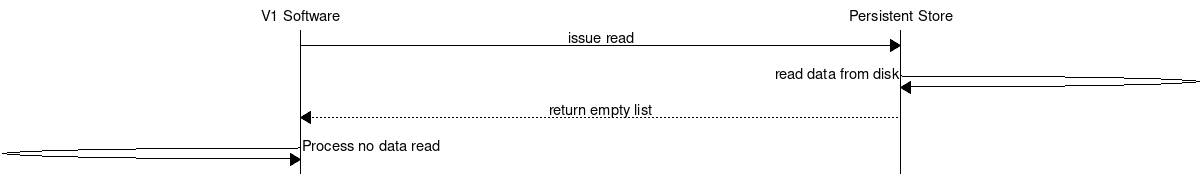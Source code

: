 // diagram for upgrade_downgrade_specs.md
//
// Upgrade/Downgrade Scenario 4 diagram
//
// This diagram is generated by mscgen
// which can be installed on ubuntu by
// sudo apt-get install mscgen
//
// Generate this diagram on the command line with:
// > mscgen -T png -i upgrade_downgrade_scenario_7.msc -F ./fonts/DejaVuSansMono.ttf
//
msc {

	// Image defaults
	width="1200", wordwraparcs="1";

	// declare objects
	// This is a cluster with 3 nodes for exposition purposes
	"V1 Software", "Persistent Store";

	"V1 Software"      => "Persistent Store" [label="issue read"];

	"Persistent Store" => "Persistent Store" [label="read data from disk"];

	"Persistent Store" >> "V1 Software" [label="return empty list"];

	"V1 Software"      => "V1 Software" [label="Process no data read"];

}
